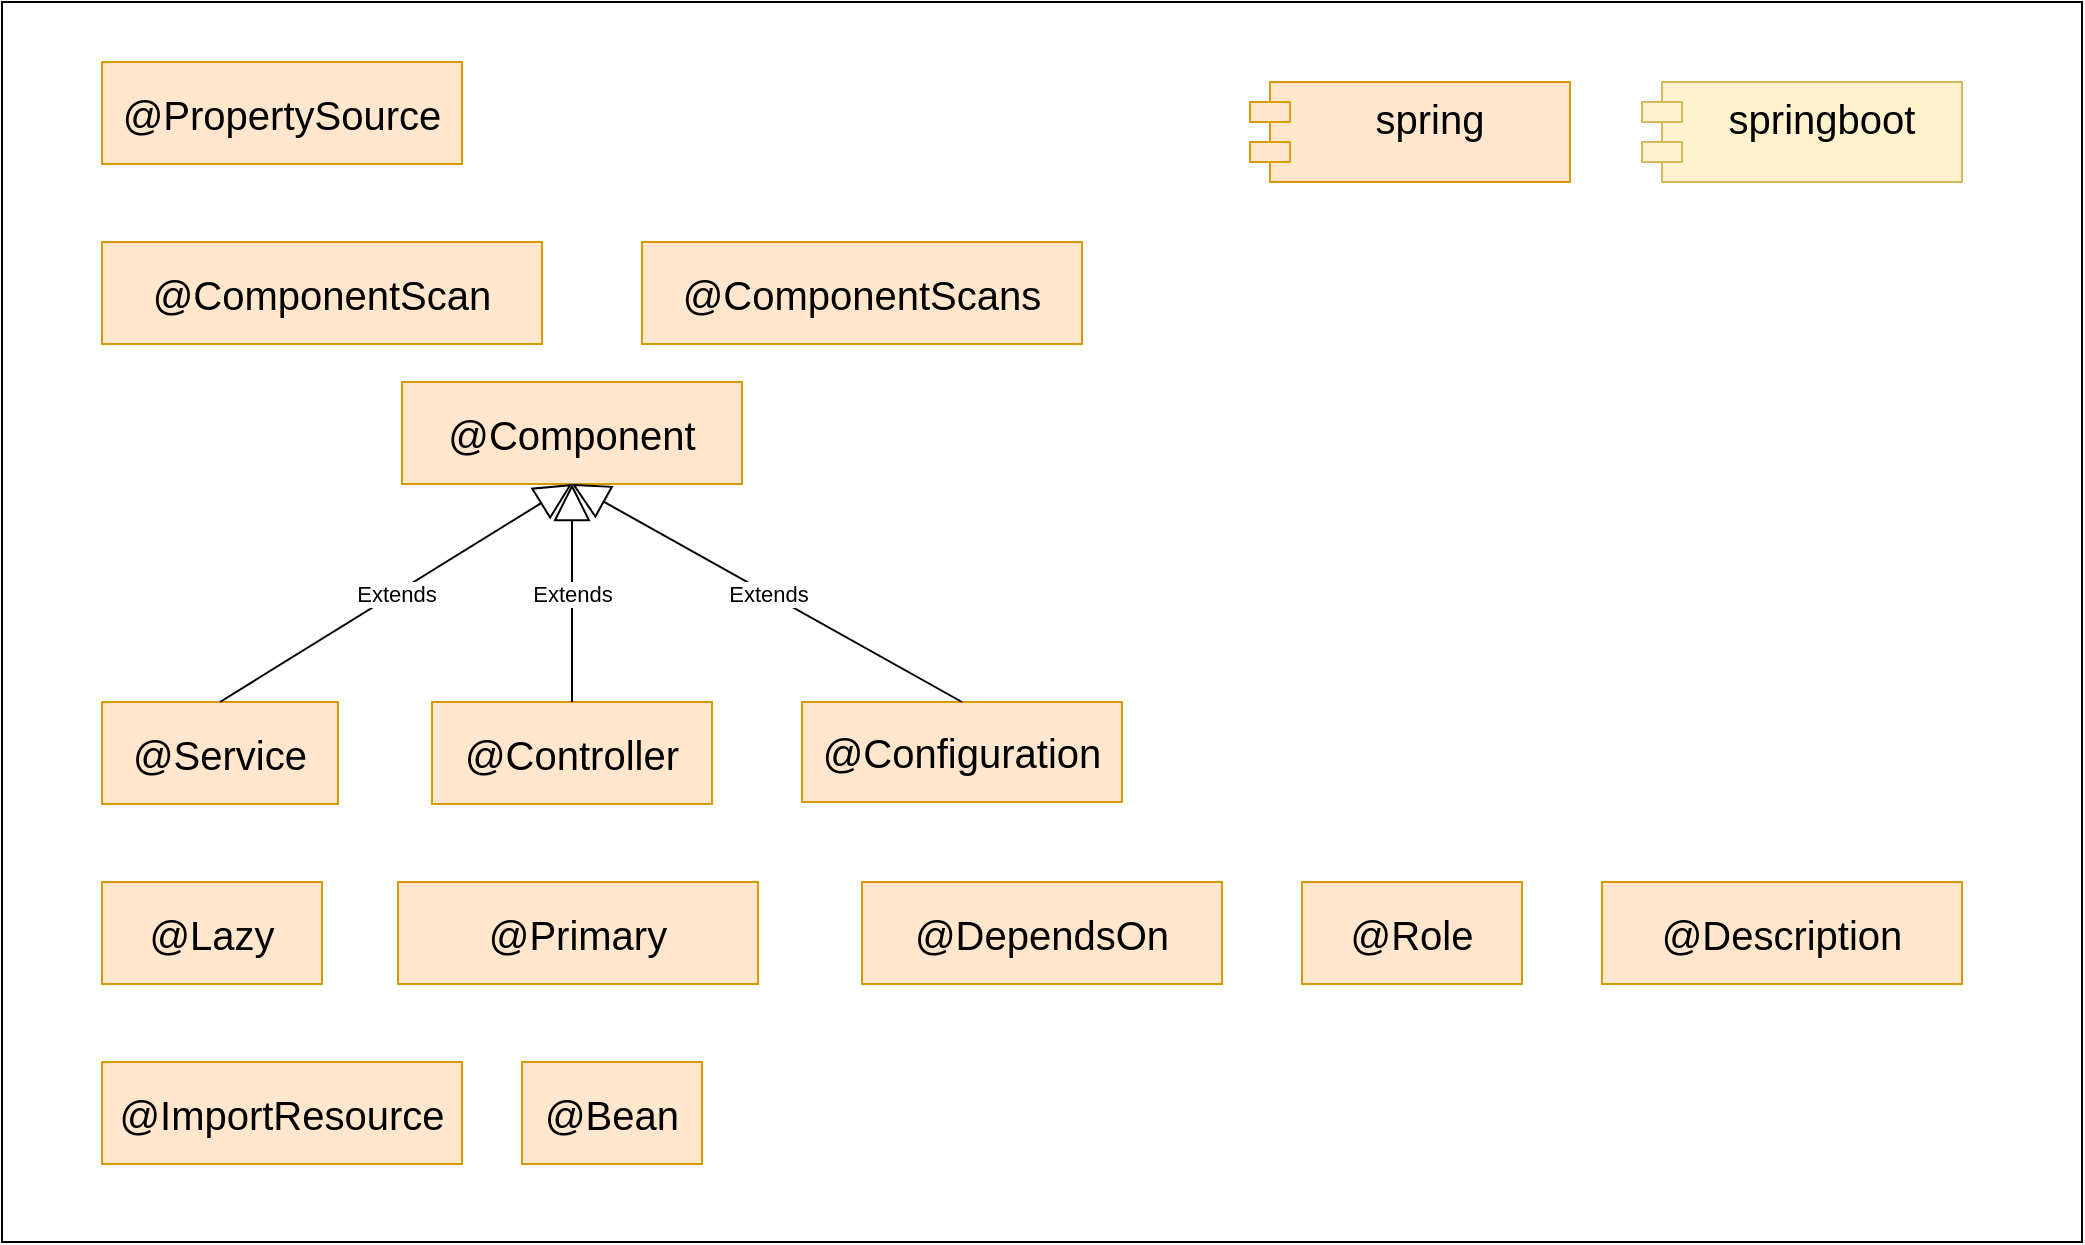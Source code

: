 <mxfile version="28.2.5">
  <diagram name="第 1 页" id="A2wYnKDMZFF023bxGnZ8">
    <mxGraphModel dx="599" dy="788" grid="1" gridSize="10" guides="1" tooltips="1" connect="1" arrows="1" fold="1" page="1" pageScale="1" pageWidth="827" pageHeight="1169" math="0" shadow="0">
      <root>
        <mxCell id="0" />
        <mxCell id="1" parent="0" />
        <mxCell id="lc5mf7nCTQjh2SExQ85K-13" value="" style="rounded=0;whiteSpace=wrap;html=1;" parent="1" vertex="1">
          <mxGeometry x="870" y="320" width="1040" height="620" as="geometry" />
        </mxCell>
        <mxCell id="mEVcy1A5f8fxIJjsYzMS-37" value="springboot&lt;div&gt;&lt;br&gt;&lt;/div&gt;" style="shape=module;align=left;spacingLeft=20;align=center;verticalAlign=top;whiteSpace=wrap;html=1;fontSize=20;fillColor=#fff2cc;strokeColor=#d6b656;" parent="1" vertex="1">
          <mxGeometry x="1690" y="360" width="160" height="50" as="geometry" />
        </mxCell>
        <mxCell id="5eiVQQ08Vi99bNfQlzm1-7" value="@Component" style="html=1;whiteSpace=wrap;fontSize=20;verticalAlign=middle;align=center;fontStyle=0;fillColor=#ffe6cc;strokeColor=#d79b00;" parent="1" vertex="1">
          <mxGeometry x="1070" y="510" width="170" height="51" as="geometry" />
        </mxCell>
        <mxCell id="dmNFYRCC_EVl9eXUpVEG-1" value="@Description" style="html=1;whiteSpace=wrap;fontSize=20;verticalAlign=middle;align=center;fontStyle=0;fillColor=#ffe6cc;strokeColor=#d79b00;" vertex="1" parent="1">
          <mxGeometry x="1670" y="760" width="180" height="51" as="geometry" />
        </mxCell>
        <mxCell id="dmNFYRCC_EVl9eXUpVEG-2" value="@ComponentScan" style="html=1;whiteSpace=wrap;fontSize=20;verticalAlign=middle;align=center;fontStyle=0;fillColor=#ffe6cc;strokeColor=#d79b00;" vertex="1" parent="1">
          <mxGeometry x="920" y="440" width="220" height="51" as="geometry" />
        </mxCell>
        <mxCell id="dmNFYRCC_EVl9eXUpVEG-3" value="@ComponentScans" style="html=1;whiteSpace=wrap;fontSize=20;verticalAlign=middle;align=center;fontStyle=0;fillColor=#ffe6cc;strokeColor=#d79b00;" vertex="1" parent="1">
          <mxGeometry x="1190" y="440" width="220" height="51" as="geometry" />
        </mxCell>
        <mxCell id="dmNFYRCC_EVl9eXUpVEG-4" value="@Service" style="html=1;whiteSpace=wrap;fontSize=20;verticalAlign=middle;align=center;fontStyle=0;fillColor=#ffe6cc;strokeColor=#d79b00;" vertex="1" parent="1">
          <mxGeometry x="920" y="670" width="118" height="51" as="geometry" />
        </mxCell>
        <mxCell id="dmNFYRCC_EVl9eXUpVEG-5" value="Extends" style="endArrow=block;endSize=16;endFill=0;html=1;rounded=0;exitX=0.5;exitY=0;exitDx=0;exitDy=0;entryX=0.5;entryY=1;entryDx=0;entryDy=0;" edge="1" parent="1" source="dmNFYRCC_EVl9eXUpVEG-4" target="5eiVQQ08Vi99bNfQlzm1-7">
          <mxGeometry width="160" relative="1" as="geometry">
            <mxPoint x="1110" y="620" as="sourcePoint" />
            <mxPoint x="1270" y="620" as="targetPoint" />
          </mxGeometry>
        </mxCell>
        <mxCell id="dmNFYRCC_EVl9eXUpVEG-6" value="@Controller" style="html=1;whiteSpace=wrap;fontSize=20;verticalAlign=middle;align=center;fontStyle=0;fillColor=#ffe6cc;strokeColor=#d79b00;" vertex="1" parent="1">
          <mxGeometry x="1085" y="670" width="140" height="51" as="geometry" />
        </mxCell>
        <mxCell id="dmNFYRCC_EVl9eXUpVEG-7" value="@Configuration" style="html=1;whiteSpace=wrap;fontSize=20;verticalAlign=middle;align=center;fontStyle=0;fillColor=#ffe6cc;strokeColor=#d79b00;" vertex="1" parent="1">
          <mxGeometry x="1270" y="670" width="160" height="50" as="geometry" />
        </mxCell>
        <mxCell id="dmNFYRCC_EVl9eXUpVEG-8" value="Extends" style="endArrow=block;endSize=16;endFill=0;html=1;rounded=0;exitX=0.5;exitY=0;exitDx=0;exitDy=0;entryX=0.5;entryY=1;entryDx=0;entryDy=0;" edge="1" parent="1" source="dmNFYRCC_EVl9eXUpVEG-6" target="5eiVQQ08Vi99bNfQlzm1-7">
          <mxGeometry width="160" relative="1" as="geometry">
            <mxPoint x="1130" y="620" as="sourcePoint" />
            <mxPoint x="1290" y="620" as="targetPoint" />
          </mxGeometry>
        </mxCell>
        <mxCell id="dmNFYRCC_EVl9eXUpVEG-9" value="Extends" style="endArrow=block;endSize=16;endFill=0;html=1;rounded=0;exitX=0.5;exitY=0;exitDx=0;exitDy=0;entryX=0.5;entryY=1;entryDx=0;entryDy=0;" edge="1" parent="1" source="dmNFYRCC_EVl9eXUpVEG-7" target="5eiVQQ08Vi99bNfQlzm1-7">
          <mxGeometry width="160" relative="1" as="geometry">
            <mxPoint x="1590" y="610" as="sourcePoint" />
            <mxPoint x="1750" y="610" as="targetPoint" />
          </mxGeometry>
        </mxCell>
        <mxCell id="dmNFYRCC_EVl9eXUpVEG-10" value="@Lazy" style="html=1;whiteSpace=wrap;fontSize=20;verticalAlign=middle;align=center;fontStyle=0;fillColor=#ffe6cc;strokeColor=#d79b00;" vertex="1" parent="1">
          <mxGeometry x="920" y="760" width="110" height="51" as="geometry" />
        </mxCell>
        <mxCell id="dmNFYRCC_EVl9eXUpVEG-11" value="spring&lt;div&gt;&lt;br&gt;&lt;/div&gt;" style="shape=module;align=left;spacingLeft=20;align=center;verticalAlign=top;whiteSpace=wrap;html=1;fontSize=20;fillColor=#ffe6cc;strokeColor=#d79b00;" vertex="1" parent="1">
          <mxGeometry x="1494" y="360" width="160" height="50" as="geometry" />
        </mxCell>
        <mxCell id="dmNFYRCC_EVl9eXUpVEG-12" value="@PropertySource" style="html=1;whiteSpace=wrap;fontSize=20;verticalAlign=middle;align=center;fontStyle=0;fillColor=#ffe6cc;strokeColor=#d79b00;" vertex="1" parent="1">
          <mxGeometry x="920" y="350" width="180" height="51" as="geometry" />
        </mxCell>
        <mxCell id="dmNFYRCC_EVl9eXUpVEG-13" value="@ImportResource" style="html=1;whiteSpace=wrap;fontSize=20;verticalAlign=middle;align=center;fontStyle=0;fillColor=#ffe6cc;strokeColor=#d79b00;" vertex="1" parent="1">
          <mxGeometry x="920" y="850" width="180" height="51" as="geometry" />
        </mxCell>
        <mxCell id="dmNFYRCC_EVl9eXUpVEG-14" value="@Primary" style="html=1;whiteSpace=wrap;fontSize=20;verticalAlign=middle;align=center;fontStyle=0;fillColor=#ffe6cc;strokeColor=#d79b00;" vertex="1" parent="1">
          <mxGeometry x="1068" y="760" width="180" height="51" as="geometry" />
        </mxCell>
        <mxCell id="dmNFYRCC_EVl9eXUpVEG-15" value="@DependsOn" style="html=1;whiteSpace=wrap;fontSize=20;verticalAlign=middle;align=center;fontStyle=0;fillColor=#ffe6cc;strokeColor=#d79b00;" vertex="1" parent="1">
          <mxGeometry x="1300" y="760" width="180" height="51" as="geometry" />
        </mxCell>
        <mxCell id="dmNFYRCC_EVl9eXUpVEG-16" value="@Role" style="html=1;whiteSpace=wrap;fontSize=20;verticalAlign=middle;align=center;fontStyle=0;fillColor=#ffe6cc;strokeColor=#d79b00;" vertex="1" parent="1">
          <mxGeometry x="1520" y="760" width="110" height="51" as="geometry" />
        </mxCell>
        <mxCell id="dmNFYRCC_EVl9eXUpVEG-17" value="@Bean" style="html=1;whiteSpace=wrap;fontSize=20;verticalAlign=middle;align=center;fontStyle=0;fillColor=#ffe6cc;strokeColor=#d79b00;" vertex="1" parent="1">
          <mxGeometry x="1130" y="850" width="90" height="51" as="geometry" />
        </mxCell>
      </root>
    </mxGraphModel>
  </diagram>
</mxfile>
